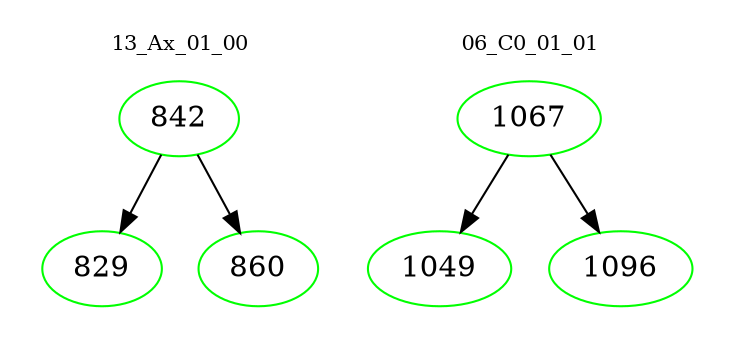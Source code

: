 digraph{
subgraph cluster_0 {
color = white
label = "13_Ax_01_00";
fontsize=10;
T0_842 [label="842", color="green"]
T0_842 -> T0_829 [color="black"]
T0_829 [label="829", color="green"]
T0_842 -> T0_860 [color="black"]
T0_860 [label="860", color="green"]
}
subgraph cluster_1 {
color = white
label = "06_C0_01_01";
fontsize=10;
T1_1067 [label="1067", color="green"]
T1_1067 -> T1_1049 [color="black"]
T1_1049 [label="1049", color="green"]
T1_1067 -> T1_1096 [color="black"]
T1_1096 [label="1096", color="green"]
}
}
